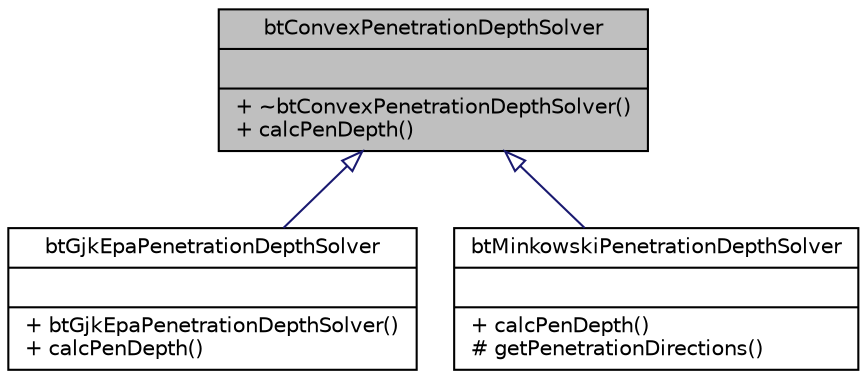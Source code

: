 digraph G
{
  edge [fontname="Helvetica",fontsize="10",labelfontname="Helvetica",labelfontsize="10"];
  node [fontname="Helvetica",fontsize="10",shape=record];
  Node1 [label="{btConvexPenetrationDepthSolver\n||+ ~btConvexPenetrationDepthSolver()\l+ calcPenDepth()\l}",height=0.2,width=0.4,color="black", fillcolor="grey75", style="filled" fontcolor="black"];
  Node1 -> Node2 [dir=back,color="midnightblue",fontsize="10",style="solid",arrowtail="empty",fontname="Helvetica"];
  Node2 [label="{btGjkEpaPenetrationDepthSolver\n||+ btGjkEpaPenetrationDepthSolver()\l+ calcPenDepth()\l}",height=0.2,width=0.4,color="black", fillcolor="white", style="filled",URL="$de/d68/classbtGjkEpaPenetrationDepthSolver.html"];
  Node1 -> Node3 [dir=back,color="midnightblue",fontsize="10",style="solid",arrowtail="empty",fontname="Helvetica"];
  Node3 [label="{btMinkowskiPenetrationDepthSolver\n||+ calcPenDepth()\l# getPenetrationDirections()\l}",height=0.2,width=0.4,color="black", fillcolor="white", style="filled",URL="$d9/db0/classbtMinkowskiPenetrationDepthSolver.html"];
}
